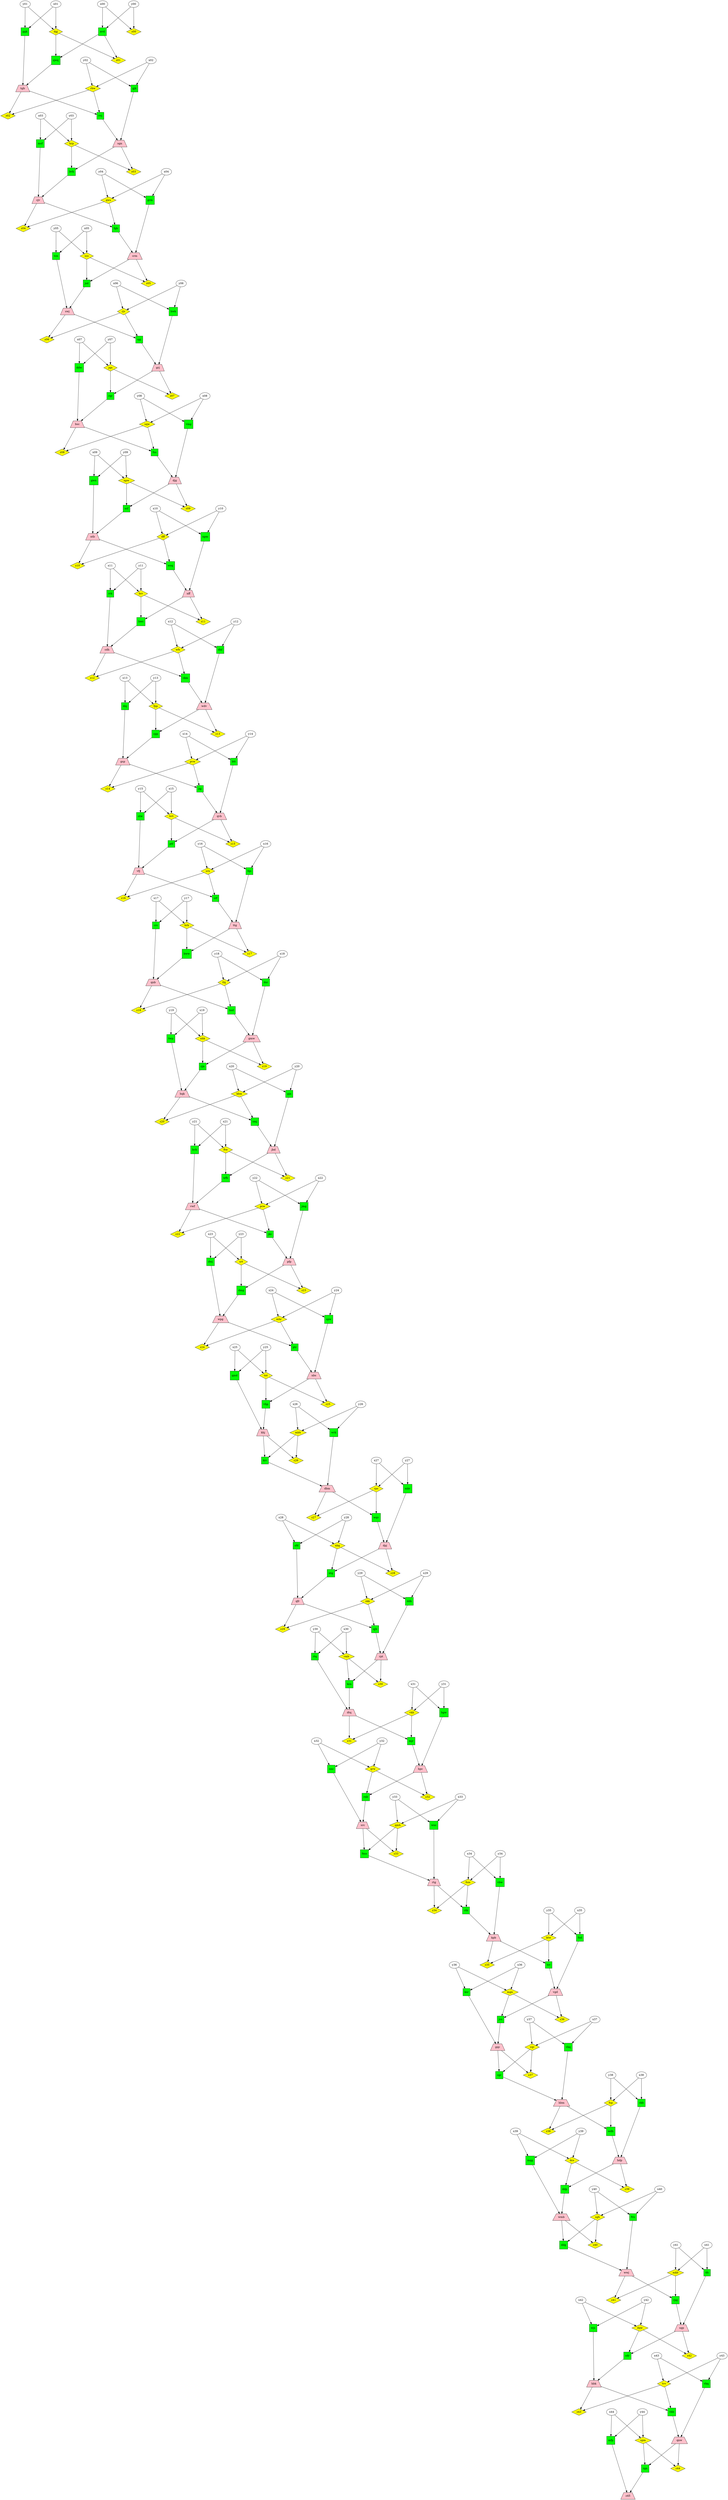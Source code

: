 
	digraph G {
		ranksep=1.5;
		nodesep=1.5;

		{y28,x28} -> sfd
{x28,y28} -> nbg
{y24,x24} -> spw
{y03,x03} -> mcf
{y07,x07} -> ddw
{y38,x38} -> fsp
{y25,x25} -> tnt
{y41,x41} -> tfc
{y37,x37} -> vbq
{y27,x27} -> rps
{x16,y16} -> fqs
{x05,y05} -> tcn
{x21,y21} -> hvb
{y35,x35} -> fsd
{x04,y04} -> grm
{y32,x32} -> qrw
{x01,y01} -> dgj
{x15,y15} -> stw
{y31,x31} -> vkh
{x39,y39} -> dcs
{x22,y22} -> jmg
{y29,x29} -> ddk
{x41,y41} -> mkb
{x19,y19} -> nhk
{y42,x42} -> wjs
{y10,x10} -> dff
{y05,x05} -> sss
{x40,y40} -> fvs
{x15,y15} -> hvt
{y26,x26} -> mbh
{y11,x11} -> brr
{y14,x14} -> pvw
{y27,x27} -> mkv
{y09,x09} -> gwn
{y06,x06} -> rjv
{y35,x35} -> ktw
{x36,y36} -> ksr
{x08,y08} -> vmg
{y42,x42} -> dqw
{y02,x02} -> gjk
{y13,x13} -> dnj
{x08,y08} -> sqw
{x43,y43} -> vhq
{y12,x12} -> wfs
{x16,y16} -> srn
{y09,x09} -> npw
{y17,x17} -> crc
{y13,x13} -> fpp
{x00,y00} -> nvd
{y04,x04} -> qws
{x44,y44} -> mfp
{nvd,dgj} -> z01
{y22,x22} -> pcw
{y40,x40} -> sgh
{x01,y01} -> ggk
{y20,x20} -> kbm
{x30,y30} -> rmb
{x18,y18} -> dsr
{y19,x19} -> twp
{x37,y37} -> vqv
{x18,y18} -> thj
{x43,y43} -> tvv
{y21,x21} -> ftw
{y23,x23} -> dwj
{x33,y33} -> qmh
{x44,y44} -> spm
{x26,y26} -> wrk
{y06,x06} -> hwk
{y25,x25} -> qmd
{x33,y33} -> wnc
{y24,x24} -> mhr
{y23,x23} -> srt
{x11,y11} -> rrk
{y32,x32} -> nnc
{x10,y10} -> npm
{x07,y07} -> jqn
{x34,y34} -> fsm
{y31,x31} -> hgw
{x14,y14} -> btt
{y30,x30} -> rtq
{dgj,nvd} -> qwq
{x00,y00} -> z00
{y20,x20} -> pjn
{x29,y29} -> skk
{y02,x02} -> rbw
{y38,x38} -> ckb
{y12,x12} -> dhf
{x17,y17} -> brk
{y34,x34} -> vbw
{y39,x39} -> mqg
{y36,x36} -> mgn
{x03,y03} -> hrp
{ggk,qwq} -> tgb
{rbw,tgb} -> z02
{rbw,tgb} -> vvj
{vvj,gjk} -> sgn
{hrp,sgn} -> bvk
{sgn,hrp} -> z03
{mcf,bvk} -> cjv
{cjv,qws} -> fgb
{fgb,grm} -> crm
{cjv,qws} -> z04
{crm,sss} -> z05
{crm,sss} -> jsd
{tcn,jsd} -> swj
{swj,rjv} -> spj
{spj,hwk} -> grj
{swj,rjv} -> z06
{grj,jqn} -> rqr
{jqn,grj} -> z07
{rqr,ddw} -> bsc
{sqw,bsc} -> fns
{bsc,sqw} -> z08
{vmg,fns} -> djg
{npw,djg} -> scf
{scf,gwn} -> ntb
{djg,npw} -> z09
{dff,ntb} -> wsq
{dff,ntb} -> z10
{npm,wsq} -> nff
{nff,brr} -> z11
{brr,nff} -> hwc
{hwc,rrk} -> cdh
{wfs,cdh} -> z12
{cdh,wfs} -> ckm
{dhf,ckm} -> wdv
{fpp,wdv} -> cpp
{fpp,wdv} -> z13
{cpp,dnj} -> gsp
{pvw,gsp} -> jqj
{pvw,gsp} -> z14
{btt,jqj} -> qvb
{qvb,hvt} -> ptf
{hvt,qvb} -> z15
{ptf,stw} -> vfj
{srn,vfj} -> crf
{vfj,srn} -> z16
{fqs,crf} -> ttg
{ttg,brk} -> bww
{brk,ttg} -> z17
{crc,bww} -> qnb
{thj,qnb} -> hsd
{thj,qnb} -> z18
{dsr,hsd} -> gmw
{nhk,gmw} -> cjn
{gmw,nhk} -> z19
{cjn,twp} -> hqk
{kbm,hqk} -> z20
{hqk,kbm} -> smj
{pjn,smj} -> jbd
{ftw,jbd} -> wfb
{ftw,jbd} -> z21
{wfb,hvb} -> vwf
{vwf,pcw} -> z22
{pcw,vwf} -> jkc
{jkc,jmg} -> pfp
{pfp,srt} -> z23
{srt,pfp} -> dmg
{dmg,dwj} -> wpg
{wpg,mhr} -> z24
{wpg,mhr} -> ptr
{ptr,spw} -> nbs
{nbs,tnt} -> z25
{tnt,nbs} -> vhp
{qmd,vhp} -> khj
{mbh,khj} -> krr
{khj,mbh} -> z26
{wrk,krr} -> dbm
{rps,dbm} -> wqv
{wqv,mkv} -> dpj
{dbm,rps} -> z27
{nbg,dpj} -> ntg
{dpj,nbg} -> z28
{ntg,sfd} -> qfr
{skk,qfr} -> qjh
{qjh,ddk} -> rpt
{skk,qfr} -> z29
{rmb,rpt} -> kcn
{rpt,rmb} -> z30
{rtq,kcn} -> dtq
{dtq,vkh} -> mjr
{mjr,hgw} -> hpc
{vkh,dtq} -> z31
{qrw,hpc} -> rnb
{hpc,qrw} -> z32
{nnc,rnb} -> src
{src,qmh} -> z33
{src,qmh} -> fmn
{wnc,fmn} -> rtg
{rtg,fsm} -> z34
{fsm,rtg} -> ctk
{ctk,vbw} -> kpb
{ktw,kpb} -> trr
{trr,fsd} -> vgd
{kpb,ktw} -> z35
{mgn,vgd} -> z36
{mgn,vgd} -> jvs
{ksr,jvs} -> gqc
{gqc,vqv} -> cgr
{vbq,cgr} -> hbm
{gqc,vqv} -> z37
{fsp,hbm} -> wdh
{fsp,hbm} -> z38
{wdh,ckb} -> hdp
{hdp,dcs} -> ddp
{mqg,ddp} -> wmb
{hdp,dcs} -> z39
{sgh,wmb} -> ddg
{sgh,wmb} -> z40
{ddg,fvs} -> wwj
{wwj,mkb} -> z41
{mkb,wwj} -> rpg
{tfc,rpg} -> sgp
{dqw,sgp} -> z42
{sgp,dqw} -> sdr
{wjs,sdr} -> hbk
{tvv,hbk} -> z43
{tvv,hbk} -> vbb
{vbb,vhq} -> qnw
{qnw,spm} -> rgn
{spm,qnw} -> z44
{rgn,mfp} -> z45
		sfd[shape=square fillcolor=green style=filled]
nbg[shape=diamond fillcolor=yellow style=filled]
spw[shape=square fillcolor=green style=filled]
mcf[shape=square fillcolor=green style=filled]
ddw[shape=square fillcolor=green style=filled]
fsp[shape=diamond fillcolor=yellow style=filled]
tnt[shape=diamond fillcolor=yellow style=filled]
tfc[shape=square fillcolor=green style=filled]
vbq[shape=square fillcolor=green style=filled]
rps[shape=diamond fillcolor=yellow style=filled]
fqs[shape=square fillcolor=green style=filled]
tcn[shape=square fillcolor=green style=filled]
hvb[shape=square fillcolor=green style=filled]
fsd[shape=square fillcolor=green style=filled]
grm[shape=square fillcolor=green style=filled]
qrw[shape=diamond fillcolor=yellow style=filled]
dgj[shape=diamond fillcolor=yellow style=filled]
stw[shape=square fillcolor=green style=filled]
vkh[shape=diamond fillcolor=yellow style=filled]
dcs[shape=diamond fillcolor=yellow style=filled]
jmg[shape=square fillcolor=green style=filled]
ddk[shape=square fillcolor=green style=filled]
mkb[shape=diamond fillcolor=yellow style=filled]
nhk[shape=diamond fillcolor=yellow style=filled]
wjs[shape=square fillcolor=green style=filled]
dff[shape=diamond fillcolor=yellow style=filled]
sss[shape=diamond fillcolor=yellow style=filled]
fvs[shape=square fillcolor=green style=filled]
hvt[shape=diamond fillcolor=yellow style=filled]
mbh[shape=diamond fillcolor=yellow style=filled]
brr[shape=diamond fillcolor=yellow style=filled]
pvw[shape=diamond fillcolor=yellow style=filled]
mkv[shape=square fillcolor=green style=filled]
gwn[shape=square fillcolor=green style=filled]
rjv[shape=diamond fillcolor=yellow style=filled]
ktw[shape=diamond fillcolor=yellow style=filled]
ksr[shape=square fillcolor=green style=filled]
vmg[shape=square fillcolor=green style=filled]
dqw[shape=diamond fillcolor=yellow style=filled]
gjk[shape=square fillcolor=green style=filled]
dnj[shape=square fillcolor=green style=filled]
sqw[shape=diamond fillcolor=yellow style=filled]
vhq[shape=square fillcolor=green style=filled]
wfs[shape=diamond fillcolor=yellow style=filled]
srn[shape=diamond fillcolor=yellow style=filled]
npw[shape=diamond fillcolor=yellow style=filled]
crc[shape=square fillcolor=green style=filled]
fpp[shape=diamond fillcolor=yellow style=filled]
nvd[shape=square fillcolor=green style=filled]
qws[shape=diamond fillcolor=yellow style=filled]
mfp[shape=square fillcolor=green style=filled]
z01[shape=diamond fillcolor=yellow style=filled]
pcw[shape=diamond fillcolor=yellow style=filled]
sgh[shape=diamond fillcolor=yellow style=filled]
ggk[shape=square fillcolor=green style=filled]
kbm[shape=diamond fillcolor=yellow style=filled]
rmb[shape=diamond fillcolor=yellow style=filled]
dsr[shape=square fillcolor=green style=filled]
twp[shape=square fillcolor=green style=filled]
vqv[shape=diamond fillcolor=yellow style=filled]
thj[shape=diamond fillcolor=yellow style=filled]
tvv[shape=diamond fillcolor=yellow style=filled]
ftw[shape=diamond fillcolor=yellow style=filled]
dwj[shape=square fillcolor=green style=filled]
qmh[shape=diamond fillcolor=yellow style=filled]
spm[shape=diamond fillcolor=yellow style=filled]
wrk[shape=square fillcolor=green style=filled]
hwk[shape=square fillcolor=green style=filled]
qmd[shape=square fillcolor=green style=filled]
wnc[shape=square fillcolor=green style=filled]
mhr[shape=diamond fillcolor=yellow style=filled]
srt[shape=diamond fillcolor=yellow style=filled]
rrk[shape=square fillcolor=green style=filled]
nnc[shape=square fillcolor=green style=filled]
npm[shape=square fillcolor=green style=filled]
jqn[shape=diamond fillcolor=yellow style=filled]
fsm[shape=diamond fillcolor=yellow style=filled]
hgw[shape=square fillcolor=green style=filled]
btt[shape=square fillcolor=green style=filled]
rtq[shape=square fillcolor=green style=filled]
qwq[shape=square fillcolor=green style=filled]
z00[shape=diamond fillcolor=yellow style=filled]
pjn[shape=square fillcolor=green style=filled]
skk[shape=diamond fillcolor=yellow style=filled]
rbw[shape=diamond fillcolor=yellow style=filled]
ckb[shape=square fillcolor=green style=filled]
dhf[shape=square fillcolor=green style=filled]
brk[shape=diamond fillcolor=yellow style=filled]
vbw[shape=square fillcolor=green style=filled]
mqg[shape=square fillcolor=green style=filled]
mgn[shape=diamond fillcolor=yellow style=filled]
hrp[shape=diamond fillcolor=yellow style=filled]
tgb[shape=trapezium fillcolor=pink style=filled]
z02[shape=diamond fillcolor=yellow style=filled]
vvj[shape=square fillcolor=green style=filled]
sgn[shape=trapezium fillcolor=pink style=filled]
bvk[shape=square fillcolor=green style=filled]
z03[shape=diamond fillcolor=yellow style=filled]
cjv[shape=trapezium fillcolor=pink style=filled]
fgb[shape=square fillcolor=green style=filled]
crm[shape=trapezium fillcolor=pink style=filled]
z04[shape=diamond fillcolor=yellow style=filled]
z05[shape=diamond fillcolor=yellow style=filled]
jsd[shape=square fillcolor=green style=filled]
swj[shape=trapezium fillcolor=pink style=filled]
spj[shape=square fillcolor=green style=filled]
grj[shape=trapezium fillcolor=pink style=filled]
z06[shape=diamond fillcolor=yellow style=filled]
rqr[shape=square fillcolor=green style=filled]
z07[shape=diamond fillcolor=yellow style=filled]
bsc[shape=trapezium fillcolor=pink style=filled]
fns[shape=square fillcolor=green style=filled]
z08[shape=diamond fillcolor=yellow style=filled]
djg[shape=trapezium fillcolor=pink style=filled]
scf[shape=square fillcolor=green style=filled]
ntb[shape=trapezium fillcolor=pink style=filled]
z09[shape=diamond fillcolor=yellow style=filled]
wsq[shape=square fillcolor=green style=filled]
z10[shape=diamond fillcolor=yellow style=filled]
nff[shape=trapezium fillcolor=pink style=filled]
z11[shape=diamond fillcolor=yellow style=filled]
hwc[shape=square fillcolor=green style=filled]
cdh[shape=trapezium fillcolor=pink style=filled]
z12[shape=diamond fillcolor=yellow style=filled]
ckm[shape=square fillcolor=green style=filled]
wdv[shape=trapezium fillcolor=pink style=filled]
cpp[shape=square fillcolor=green style=filled]
z13[shape=diamond fillcolor=yellow style=filled]
gsp[shape=trapezium fillcolor=pink style=filled]
jqj[shape=square fillcolor=green style=filled]
z14[shape=diamond fillcolor=yellow style=filled]
qvb[shape=trapezium fillcolor=pink style=filled]
ptf[shape=square fillcolor=green style=filled]
z15[shape=diamond fillcolor=yellow style=filled]
vfj[shape=trapezium fillcolor=pink style=filled]
crf[shape=square fillcolor=green style=filled]
z16[shape=diamond fillcolor=yellow style=filled]
ttg[shape=trapezium fillcolor=pink style=filled]
bww[shape=square fillcolor=green style=filled]
z17[shape=diamond fillcolor=yellow style=filled]
qnb[shape=trapezium fillcolor=pink style=filled]
hsd[shape=square fillcolor=green style=filled]
z18[shape=diamond fillcolor=yellow style=filled]
gmw[shape=trapezium fillcolor=pink style=filled]
cjn[shape=square fillcolor=green style=filled]
z19[shape=diamond fillcolor=yellow style=filled]
hqk[shape=trapezium fillcolor=pink style=filled]
z20[shape=diamond fillcolor=yellow style=filled]
smj[shape=square fillcolor=green style=filled]
jbd[shape=trapezium fillcolor=pink style=filled]
wfb[shape=square fillcolor=green style=filled]
z21[shape=diamond fillcolor=yellow style=filled]
vwf[shape=trapezium fillcolor=pink style=filled]
z22[shape=diamond fillcolor=yellow style=filled]
jkc[shape=square fillcolor=green style=filled]
pfp[shape=trapezium fillcolor=pink style=filled]
z23[shape=diamond fillcolor=yellow style=filled]
dmg[shape=square fillcolor=green style=filled]
wpg[shape=trapezium fillcolor=pink style=filled]
z24[shape=diamond fillcolor=yellow style=filled]
ptr[shape=square fillcolor=green style=filled]
nbs[shape=trapezium fillcolor=pink style=filled]
z25[shape=diamond fillcolor=yellow style=filled]
vhp[shape=square fillcolor=green style=filled]
khj[shape=trapezium fillcolor=pink style=filled]
krr[shape=square fillcolor=green style=filled]
z26[shape=diamond fillcolor=yellow style=filled]
dbm[shape=trapezium fillcolor=pink style=filled]
wqv[shape=square fillcolor=green style=filled]
dpj[shape=trapezium fillcolor=pink style=filled]
z27[shape=diamond fillcolor=yellow style=filled]
ntg[shape=square fillcolor=green style=filled]
z28[shape=diamond fillcolor=yellow style=filled]
qfr[shape=trapezium fillcolor=pink style=filled]
qjh[shape=square fillcolor=green style=filled]
rpt[shape=trapezium fillcolor=pink style=filled]
z29[shape=diamond fillcolor=yellow style=filled]
kcn[shape=square fillcolor=green style=filled]
z30[shape=diamond fillcolor=yellow style=filled]
dtq[shape=trapezium fillcolor=pink style=filled]
mjr[shape=square fillcolor=green style=filled]
hpc[shape=trapezium fillcolor=pink style=filled]
z31[shape=diamond fillcolor=yellow style=filled]
rnb[shape=square fillcolor=green style=filled]
z32[shape=diamond fillcolor=yellow style=filled]
src[shape=trapezium fillcolor=pink style=filled]
z33[shape=diamond fillcolor=yellow style=filled]
fmn[shape=square fillcolor=green style=filled]
rtg[shape=trapezium fillcolor=pink style=filled]
z34[shape=diamond fillcolor=yellow style=filled]
ctk[shape=square fillcolor=green style=filled]
kpb[shape=trapezium fillcolor=pink style=filled]
trr[shape=square fillcolor=green style=filled]
vgd[shape=trapezium fillcolor=pink style=filled]
z35[shape=diamond fillcolor=yellow style=filled]
z36[shape=diamond fillcolor=yellow style=filled]
jvs[shape=square fillcolor=green style=filled]
gqc[shape=trapezium fillcolor=pink style=filled]
cgr[shape=square fillcolor=green style=filled]
hbm[shape=trapezium fillcolor=pink style=filled]
z37[shape=diamond fillcolor=yellow style=filled]
wdh[shape=square fillcolor=green style=filled]
z38[shape=diamond fillcolor=yellow style=filled]
hdp[shape=trapezium fillcolor=pink style=filled]
ddp[shape=square fillcolor=green style=filled]
wmb[shape=trapezium fillcolor=pink style=filled]
z39[shape=diamond fillcolor=yellow style=filled]
ddg[shape=square fillcolor=green style=filled]
z40[shape=diamond fillcolor=yellow style=filled]
wwj[shape=trapezium fillcolor=pink style=filled]
z41[shape=diamond fillcolor=yellow style=filled]
rpg[shape=square fillcolor=green style=filled]
sgp[shape=trapezium fillcolor=pink style=filled]
z42[shape=diamond fillcolor=yellow style=filled]
sdr[shape=square fillcolor=green style=filled]
hbk[shape=trapezium fillcolor=pink style=filled]
z43[shape=diamond fillcolor=yellow style=filled]
vbb[shape=square fillcolor=green style=filled]
qnw[shape=trapezium fillcolor=pink style=filled]
rgn[shape=square fillcolor=green style=filled]
z44[shape=diamond fillcolor=yellow style=filled]
z45[shape=trapezium fillcolor=pink style=filled]
		}
	